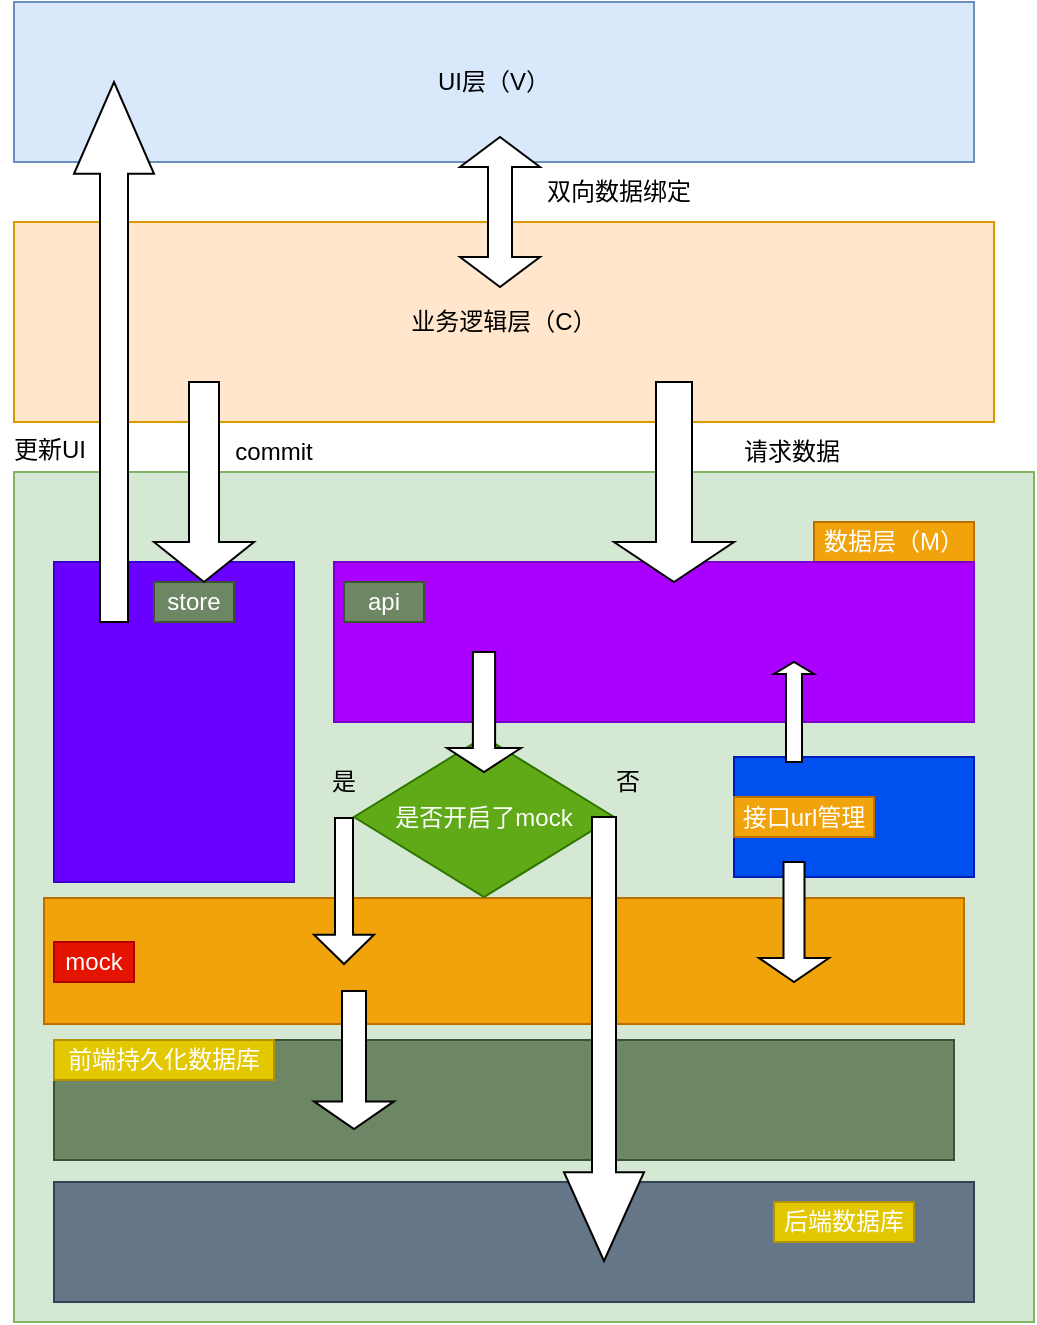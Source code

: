 <mxfile version="12.1.0" type="device" pages="1"><diagram id="pZM_1GBdqpdCjYWtA_nn" name="第 1 页"><mxGraphModel dx="1072" dy="792" grid="1" gridSize="10" guides="1" tooltips="1" connect="1" arrows="1" fold="1" page="1" pageScale="1" pageWidth="827" pageHeight="1169" math="0" shadow="0"><root><mxCell id="0"/><mxCell id="1" parent="0"/><mxCell id="5DdHY4ouCi6UFQ1xUaE8-1" value="UI层（V）" style="rounded=0;whiteSpace=wrap;html=1;fillColor=#dae8fc;strokeColor=#6c8ebf;" vertex="1" parent="1"><mxGeometry x="170" y="180" width="480" height="80" as="geometry"/></mxCell><mxCell id="5DdHY4ouCi6UFQ1xUaE8-2" value="业务逻辑层（C）" style="rounded=0;whiteSpace=wrap;html=1;fillColor=#ffe6cc;strokeColor=#d79b00;" vertex="1" parent="1"><mxGeometry x="170" y="290" width="490" height="100" as="geometry"/></mxCell><mxCell id="5DdHY4ouCi6UFQ1xUaE8-3" value="" style="rounded=0;whiteSpace=wrap;html=1;fillColor=#d5e8d4;strokeColor=#82b366;" vertex="1" parent="1"><mxGeometry x="170" y="415" width="510" height="425" as="geometry"/></mxCell><mxCell id="5DdHY4ouCi6UFQ1xUaE8-4" value="数据层（M）" style="text;html=1;strokeColor=#BD7000;fillColor=#f0a30a;align=center;verticalAlign=middle;whiteSpace=wrap;rounded=0;fontColor=#ffffff;" vertex="1" parent="1"><mxGeometry x="570" y="440" width="80" height="20" as="geometry"/></mxCell><mxCell id="5DdHY4ouCi6UFQ1xUaE8-5" value="" style="rounded=0;whiteSpace=wrap;html=1;fillColor=#6a00ff;strokeColor=#3700CC;fontColor=#ffffff;" vertex="1" parent="1"><mxGeometry x="190" y="460" width="120" height="160" as="geometry"/></mxCell><mxCell id="5DdHY4ouCi6UFQ1xUaE8-9" value="" style="rounded=0;whiteSpace=wrap;html=1;fillColor=#f0a30a;strokeColor=#BD7000;fontColor=#ffffff;" vertex="1" parent="1"><mxGeometry x="185" y="628" width="460" height="63" as="geometry"/></mxCell><mxCell id="5DdHY4ouCi6UFQ1xUaE8-10" value="mock" style="text;html=1;strokeColor=#B20000;fillColor=#e51400;align=center;verticalAlign=middle;whiteSpace=wrap;rounded=0;fontColor=#ffffff;" vertex="1" parent="1"><mxGeometry x="190" y="650" width="40" height="20" as="geometry"/></mxCell><mxCell id="5DdHY4ouCi6UFQ1xUaE8-11" value="" style="rounded=0;whiteSpace=wrap;html=1;fillColor=#0050ef;strokeColor=#001DBC;fontColor=#ffffff;" vertex="1" parent="1"><mxGeometry x="530" y="557.5" width="120" height="60" as="geometry"/></mxCell><mxCell id="5DdHY4ouCi6UFQ1xUaE8-12" value="接口url管理" style="text;html=1;strokeColor=#BD7000;fillColor=#f0a30a;align=center;verticalAlign=middle;whiteSpace=wrap;rounded=0;fontColor=#ffffff;" vertex="1" parent="1"><mxGeometry x="530" y="577.5" width="70" height="20" as="geometry"/></mxCell><mxCell id="5DdHY4ouCi6UFQ1xUaE8-14" value="更新UI" style="text;html=1;strokeColor=none;fillColor=none;align=center;verticalAlign=middle;whiteSpace=wrap;rounded=0;" vertex="1" parent="1"><mxGeometry x="163" y="394" width="50" height="20" as="geometry"/></mxCell><mxCell id="5DdHY4ouCi6UFQ1xUaE8-16" value="commit" style="text;html=1;strokeColor=none;fillColor=none;align=center;verticalAlign=middle;whiteSpace=wrap;rounded=0;" vertex="1" parent="1"><mxGeometry x="280" y="395" width="40" height="20" as="geometry"/></mxCell><mxCell id="5DdHY4ouCi6UFQ1xUaE8-17" value="" style="rounded=0;whiteSpace=wrap;html=1;fillColor=#647687;strokeColor=#314354;fontColor=#ffffff;" vertex="1" parent="1"><mxGeometry x="190" y="770" width="460" height="60" as="geometry"/></mxCell><mxCell id="5DdHY4ouCi6UFQ1xUaE8-18" value="后端数据库" style="text;html=1;strokeColor=#B09500;fillColor=#e3c800;align=center;verticalAlign=middle;whiteSpace=wrap;rounded=0;fontColor=#ffffff;" vertex="1" parent="1"><mxGeometry x="550" y="780" width="70" height="20" as="geometry"/></mxCell><mxCell id="5DdHY4ouCi6UFQ1xUaE8-22" value="双向数据绑定" style="text;html=1;strokeColor=none;fillColor=none;align=center;verticalAlign=middle;whiteSpace=wrap;rounded=0;" vertex="1" parent="1"><mxGeometry x="425" y="265" width="95" height="20" as="geometry"/></mxCell><mxCell id="5DdHY4ouCi6UFQ1xUaE8-24" value="请求数据" style="text;html=1;strokeColor=none;fillColor=none;align=center;verticalAlign=middle;whiteSpace=wrap;rounded=0;" vertex="1" parent="1"><mxGeometry x="479" y="395" width="160" height="20" as="geometry"/></mxCell><mxCell id="5DdHY4ouCi6UFQ1xUaE8-25" value="" style="rounded=0;whiteSpace=wrap;html=1;fillColor=#aa00ff;strokeColor=#7700CC;fontColor=#ffffff;" vertex="1" parent="1"><mxGeometry x="330" y="460" width="320" height="80" as="geometry"/></mxCell><mxCell id="5DdHY4ouCi6UFQ1xUaE8-8" value="api" style="text;html=1;strokeColor=#3A5431;fillColor=#6d8764;align=center;verticalAlign=middle;whiteSpace=wrap;rounded=0;fontColor=#ffffff;" vertex="1" parent="1"><mxGeometry x="335" y="470" width="40" height="20" as="geometry"/></mxCell><mxCell id="5DdHY4ouCi6UFQ1xUaE8-27" value="" style="shape=singleArrow;direction=north;whiteSpace=wrap;html=1;arrowWidth=0.4;arrowSize=0.12;" vertex="1" parent="1"><mxGeometry x="550" y="510" width="20" height="50" as="geometry"/></mxCell><mxCell id="5DdHY4ouCi6UFQ1xUaE8-28" value="" style="shape=singleArrow;direction=south;whiteSpace=wrap;html=1;" vertex="1" parent="1"><mxGeometry x="542.5" y="610" width="35" height="60" as="geometry"/></mxCell><mxCell id="5DdHY4ouCi6UFQ1xUaE8-29" value="" style="shape=singleArrow;direction=south;whiteSpace=wrap;html=1;" vertex="1" parent="1"><mxGeometry x="470" y="370" width="60" height="100" as="geometry"/></mxCell><mxCell id="5DdHY4ouCi6UFQ1xUaE8-31" value="" style="shape=doubleArrow;direction=south;whiteSpace=wrap;html=1;" vertex="1" parent="1"><mxGeometry x="393" y="247.5" width="40" height="75" as="geometry"/></mxCell><mxCell id="5DdHY4ouCi6UFQ1xUaE8-32" value="" style="shape=singleArrow;direction=north;whiteSpace=wrap;html=1;arrowWidth=0.35;arrowSize=0.17;" vertex="1" parent="1"><mxGeometry x="200" y="220" width="40" height="270" as="geometry"/></mxCell><mxCell id="5DdHY4ouCi6UFQ1xUaE8-6" value="store" style="text;html=1;strokeColor=#3A5431;fillColor=#6d8764;align=center;verticalAlign=middle;whiteSpace=wrap;rounded=0;fontColor=#ffffff;" vertex="1" parent="1"><mxGeometry x="240" y="470" width="40" height="20" as="geometry"/></mxCell><mxCell id="5DdHY4ouCi6UFQ1xUaE8-33" value="" style="shape=singleArrow;direction=south;whiteSpace=wrap;html=1;" vertex="1" parent="1"><mxGeometry x="240" y="370" width="50" height="100" as="geometry"/></mxCell><mxCell id="5DdHY4ouCi6UFQ1xUaE8-36" value="是否开启了mock" style="rhombus;whiteSpace=wrap;html=1;fillColor=#60a917;strokeColor=#2D7600;fontColor=#ffffff;" vertex="1" parent="1"><mxGeometry x="340" y="547.5" width="130" height="80" as="geometry"/></mxCell><mxCell id="5DdHY4ouCi6UFQ1xUaE8-37" value="" style="shape=singleArrow;direction=south;whiteSpace=wrap;html=1;" vertex="1" parent="1"><mxGeometry x="320" y="588" width="30" height="73" as="geometry"/></mxCell><mxCell id="5DdHY4ouCi6UFQ1xUaE8-38" value="是" style="text;html=1;strokeColor=none;fillColor=none;align=center;verticalAlign=middle;whiteSpace=wrap;rounded=0;" vertex="1" parent="1"><mxGeometry x="315" y="560" width="40" height="20" as="geometry"/></mxCell><mxCell id="5DdHY4ouCi6UFQ1xUaE8-39" value="" style="shape=singleArrow;direction=south;whiteSpace=wrap;html=1;" vertex="1" parent="1"><mxGeometry x="386.5" y="505" width="37" height="60" as="geometry"/></mxCell><mxCell id="5DdHY4ouCi6UFQ1xUaE8-41" value="否" style="text;html=1;strokeColor=none;fillColor=none;align=center;verticalAlign=middle;whiteSpace=wrap;rounded=0;" vertex="1" parent="1"><mxGeometry x="457" y="560" width="40" height="20" as="geometry"/></mxCell><mxCell id="5DdHY4ouCi6UFQ1xUaE8-43" value="" style="rounded=0;whiteSpace=wrap;html=1;fillColor=#6d8764;strokeColor=#3A5431;fontColor=#ffffff;" vertex="1" parent="1"><mxGeometry x="190" y="699" width="450" height="60" as="geometry"/></mxCell><mxCell id="5DdHY4ouCi6UFQ1xUaE8-40" value="" style="shape=singleArrow;direction=south;whiteSpace=wrap;html=1;" vertex="1" parent="1"><mxGeometry x="445" y="587.5" width="40" height="222" as="geometry"/></mxCell><mxCell id="5DdHY4ouCi6UFQ1xUaE8-45" value="" style="shape=singleArrow;direction=south;whiteSpace=wrap;html=1;" vertex="1" parent="1"><mxGeometry x="320" y="674.5" width="40" height="69" as="geometry"/></mxCell><mxCell id="5DdHY4ouCi6UFQ1xUaE8-44" value="前端持久化数据库" style="text;html=1;strokeColor=#B09500;fillColor=#e3c800;align=center;verticalAlign=middle;whiteSpace=wrap;rounded=0;fontColor=#ffffff;" vertex="1" parent="1"><mxGeometry x="190" y="699" width="110" height="20" as="geometry"/></mxCell></root></mxGraphModel></diagram></mxfile>